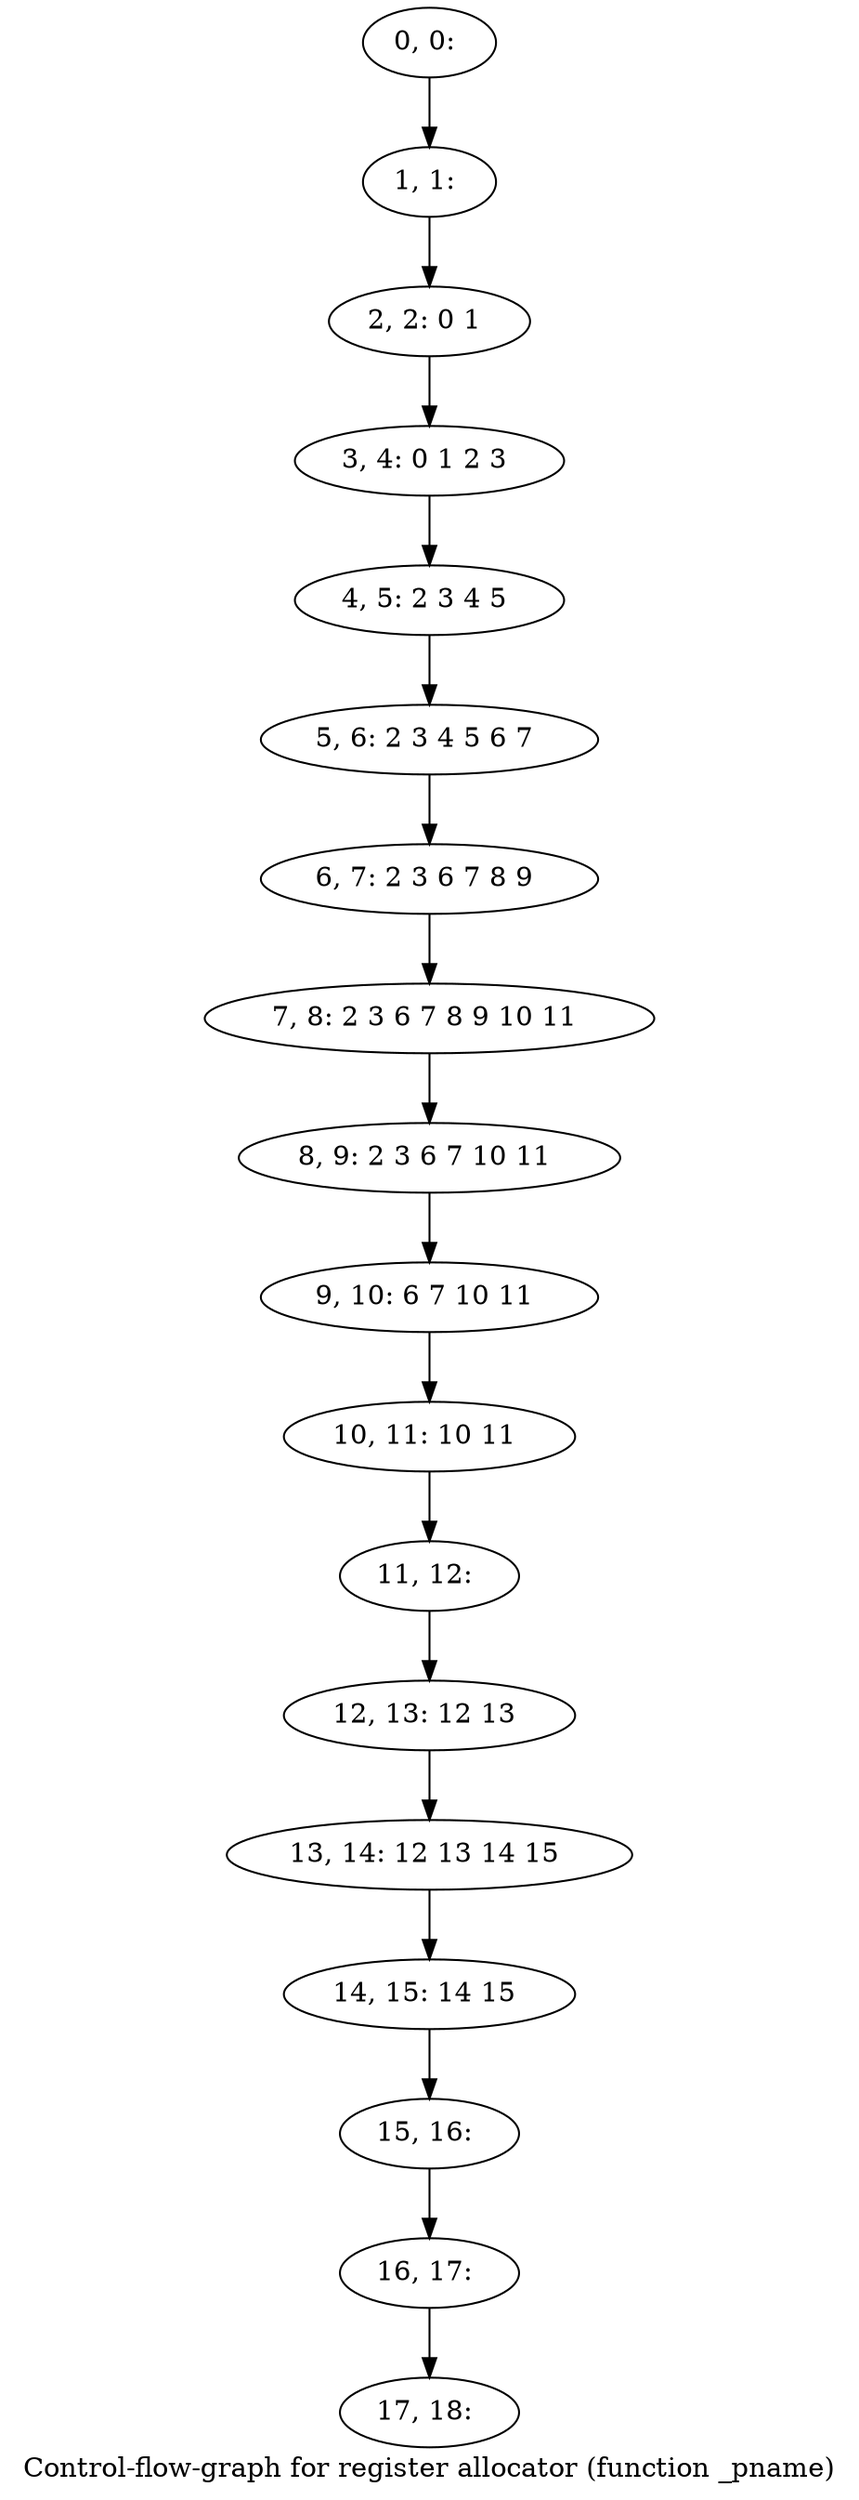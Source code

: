 digraph G {
graph [label="Control-flow-graph for register allocator (function _pname)"]
0[label="0, 0: "];
1[label="1, 1: "];
2[label="2, 2: 0 1 "];
3[label="3, 4: 0 1 2 3 "];
4[label="4, 5: 2 3 4 5 "];
5[label="5, 6: 2 3 4 5 6 7 "];
6[label="6, 7: 2 3 6 7 8 9 "];
7[label="7, 8: 2 3 6 7 8 9 10 11 "];
8[label="8, 9: 2 3 6 7 10 11 "];
9[label="9, 10: 6 7 10 11 "];
10[label="10, 11: 10 11 "];
11[label="11, 12: "];
12[label="12, 13: 12 13 "];
13[label="13, 14: 12 13 14 15 "];
14[label="14, 15: 14 15 "];
15[label="15, 16: "];
16[label="16, 17: "];
17[label="17, 18: "];
0->1 ;
1->2 ;
2->3 ;
3->4 ;
4->5 ;
5->6 ;
6->7 ;
7->8 ;
8->9 ;
9->10 ;
10->11 ;
11->12 ;
12->13 ;
13->14 ;
14->15 ;
15->16 ;
16->17 ;
}
